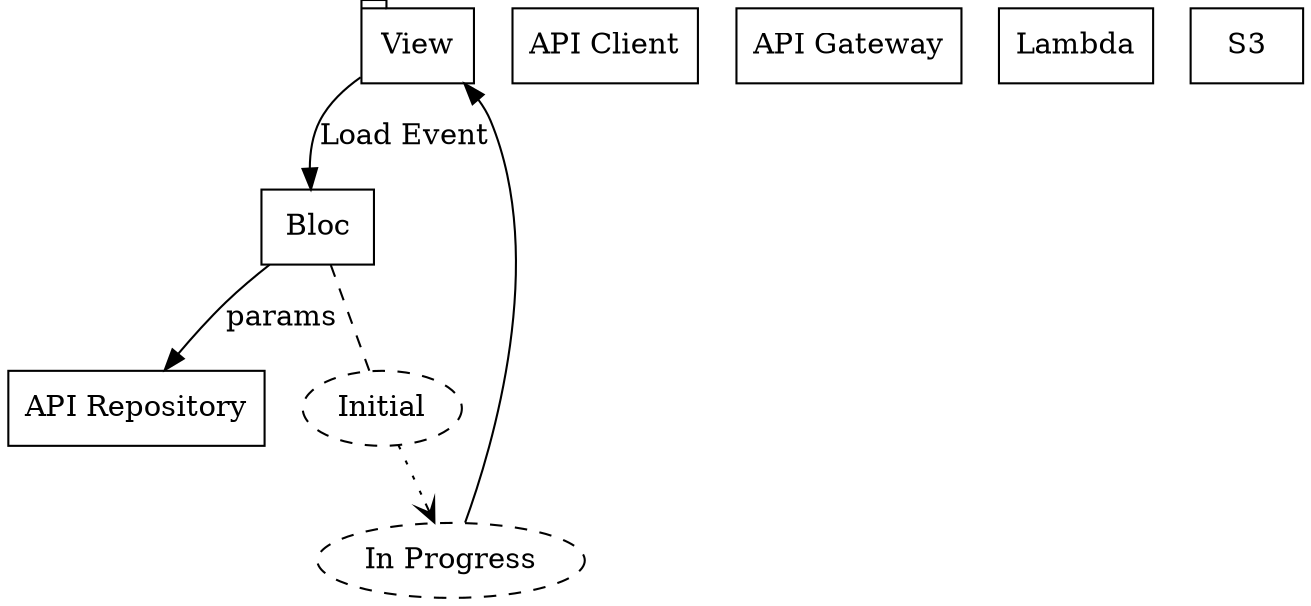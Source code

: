 digraph Page1 {
node [shape=rect];
    subgraph "Local Machine" {
        View [shape = tab];
        Bloc;
        "API Repository";
        "API Client";
        subgraph "Bloc States" {
            node [shape = oval, style = dashed];
            edge [style = dotted, arrowhead = vee];
            Initial;
            "In Progress";
            Initial -> "In Progress";
        }
    }
    subgraph AWS {
        "API Gateway";
        Lambda;
        S3;
    }
    View -> Bloc [label = "Load Event"];
    Bloc -> Initial [style = dashed, arrowhead = none];
    "In Progress" -> View;
    Bloc -> "API Repository" [label = params];
}